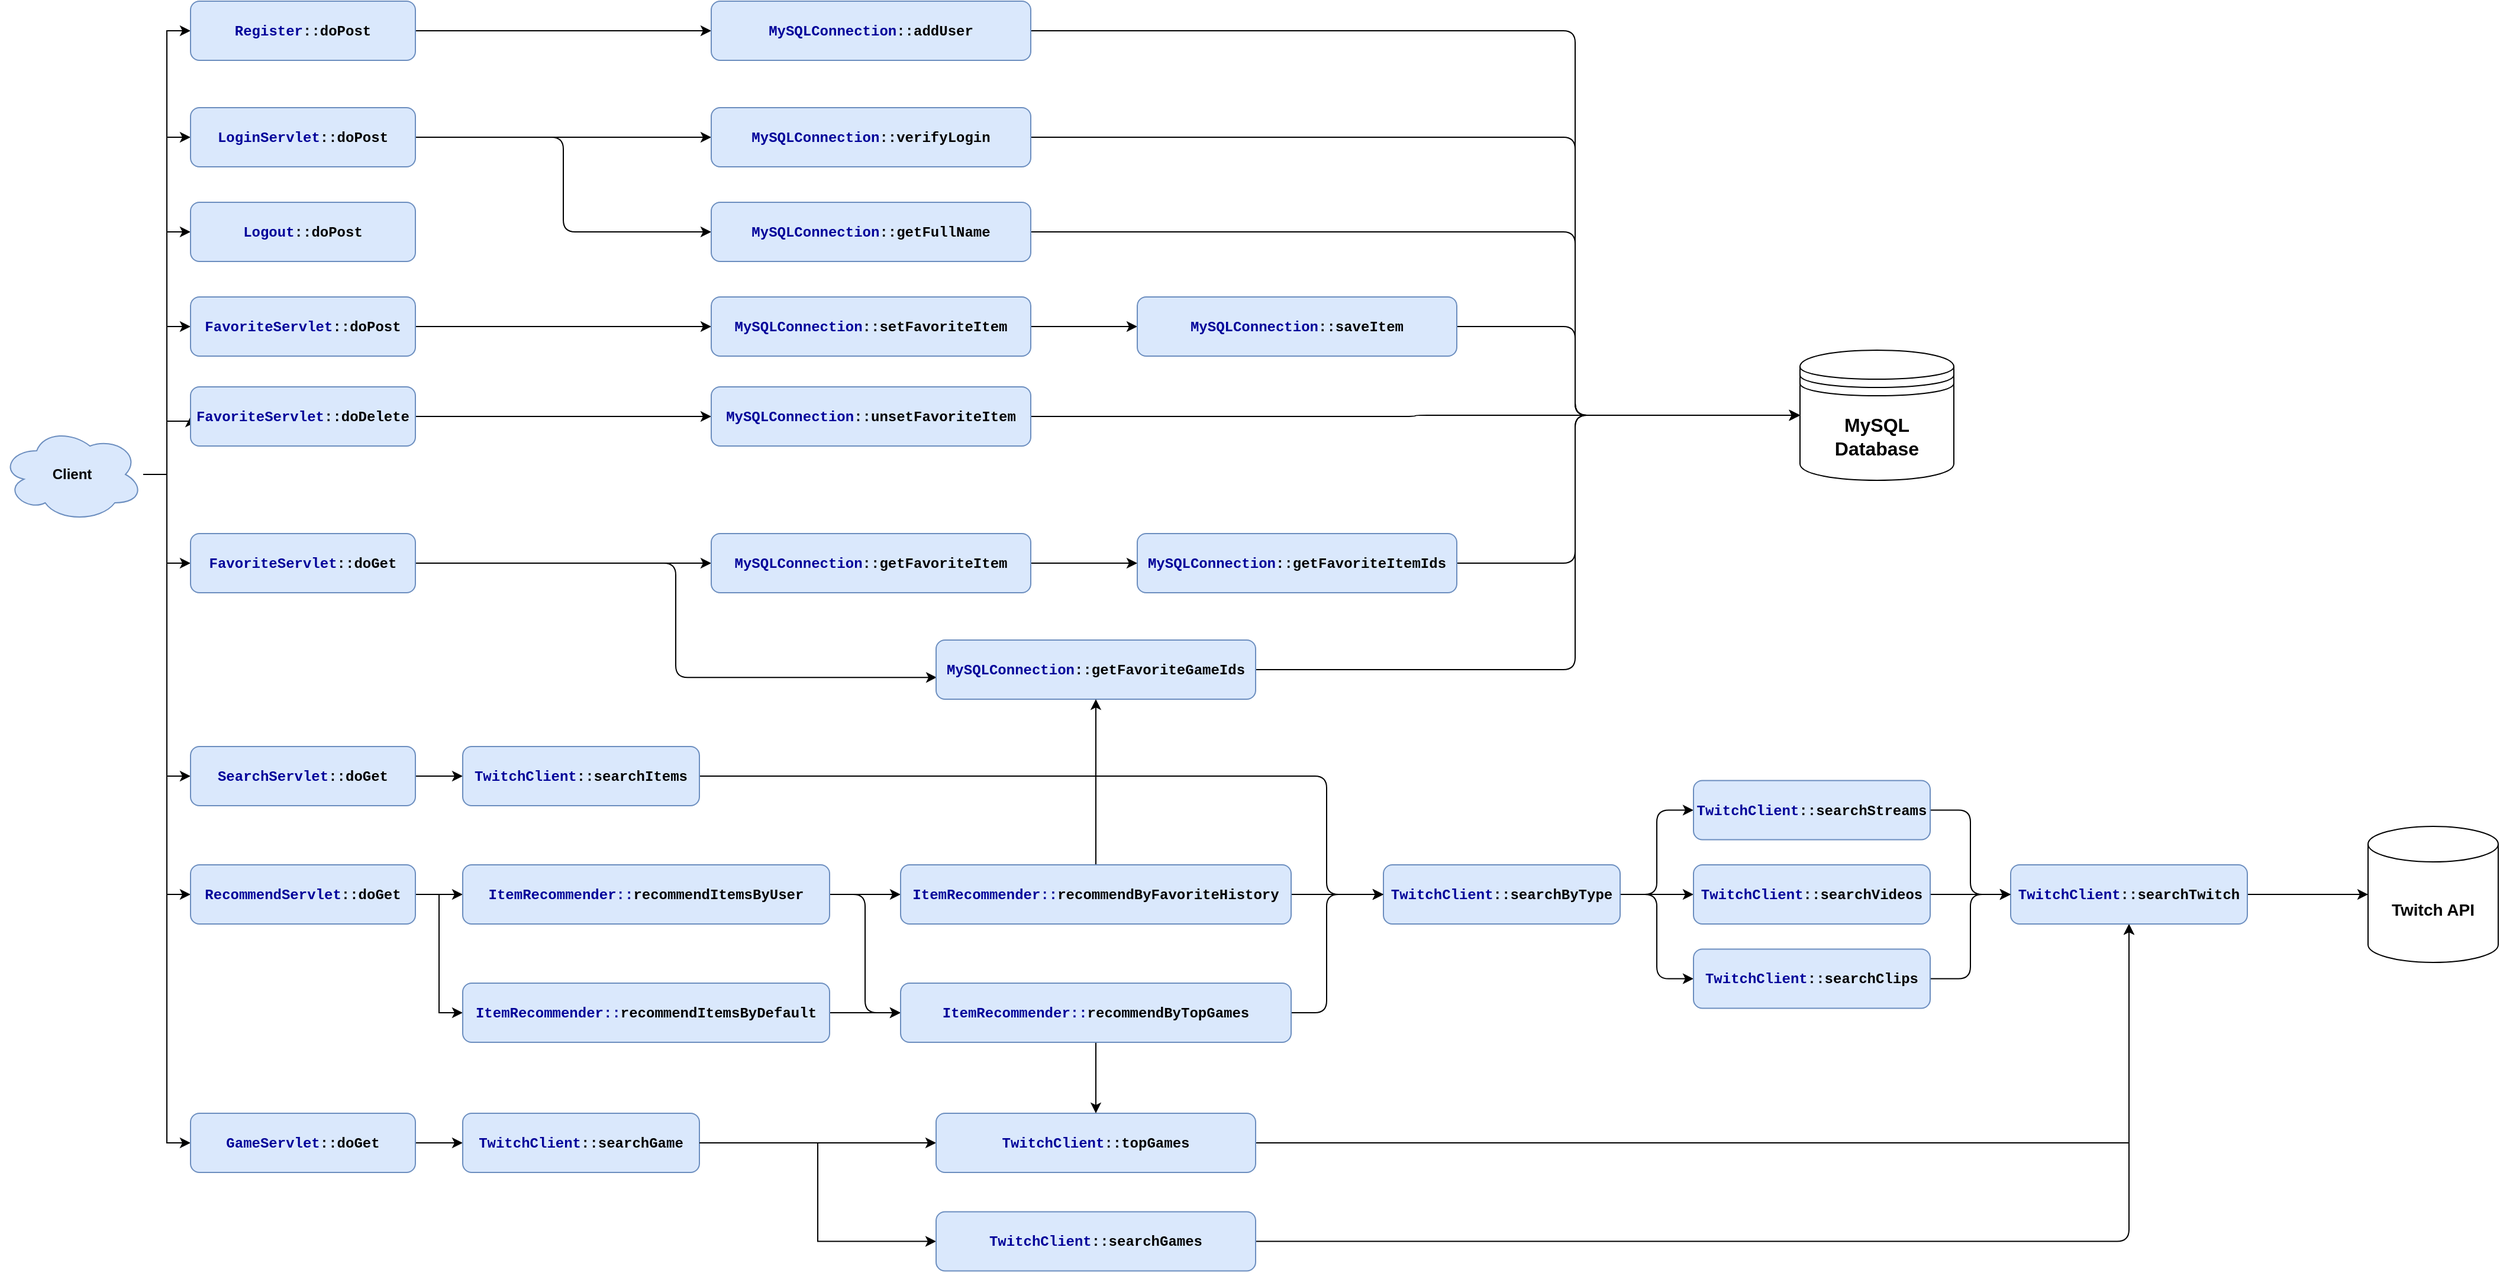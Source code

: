 <mxfile version="14.6.13" type="device" pages="2"><diagram id="C5RBs43oDa-KdzZeNtuy" name="Page-1"><mxGraphModel dx="1843" dy="1662" grid="1" gridSize="10" guides="1" tooltips="1" connect="1" arrows="1" fold="1" page="1" pageScale="1" pageWidth="2336" pageHeight="1654" math="0" shadow="0"><root><mxCell id="WIyWlLk6GJQsqaUBKTNV-0"/><mxCell id="WIyWlLk6GJQsqaUBKTNV-1" parent="WIyWlLk6GJQsqaUBKTNV-0"/><mxCell id="jssqdtnFFhQKV82GrpEr-3" style="edgeStyle=orthogonalEdgeStyle;rounded=0;orthogonalLoop=1;jettySize=auto;html=1;entryX=0;entryY=0.5;entryDx=0;entryDy=0;" parent="WIyWlLk6GJQsqaUBKTNV-1" source="jssqdtnFFhQKV82GrpEr-0" target="jssqdtnFFhQKV82GrpEr-1" edge="1"><mxGeometry relative="1" as="geometry"><mxPoint x="175" y="740" as="targetPoint"/></mxGeometry></mxCell><mxCell id="jssqdtnFFhQKV82GrpEr-19" style="edgeStyle=orthogonalEdgeStyle;rounded=0;orthogonalLoop=1;jettySize=auto;html=1;entryX=0;entryY=0.5;entryDx=0;entryDy=0;fontSize=14;" parent="WIyWlLk6GJQsqaUBKTNV-1" source="jssqdtnFFhQKV82GrpEr-0" target="jssqdtnFFhQKV82GrpEr-18" edge="1"><mxGeometry relative="1" as="geometry"/></mxCell><mxCell id="jssqdtnFFhQKV82GrpEr-38" style="edgeStyle=orthogonalEdgeStyle;rounded=0;orthogonalLoop=1;jettySize=auto;html=1;fontSize=14;" parent="WIyWlLk6GJQsqaUBKTNV-1" source="jssqdtnFFhQKV82GrpEr-0" target="jssqdtnFFhQKV82GrpEr-35" edge="1"><mxGeometry relative="1" as="geometry"><Array as="points"><mxPoint x="140" y="410"/><mxPoint x="140" y="285"/></Array></mxGeometry></mxCell><mxCell id="jssqdtnFFhQKV82GrpEr-39" style="edgeStyle=orthogonalEdgeStyle;rounded=0;orthogonalLoop=1;jettySize=auto;html=1;entryX=0;entryY=0.5;entryDx=0;entryDy=0;fontSize=14;" parent="WIyWlLk6GJQsqaUBKTNV-1" source="jssqdtnFFhQKV82GrpEr-0" target="jssqdtnFFhQKV82GrpEr-36" edge="1"><mxGeometry relative="1" as="geometry"><Array as="points"><mxPoint x="140" y="410"/><mxPoint x="140" y="365"/></Array></mxGeometry></mxCell><mxCell id="jssqdtnFFhQKV82GrpEr-40" style="edgeStyle=orthogonalEdgeStyle;rounded=0;orthogonalLoop=1;jettySize=auto;html=1;entryX=0;entryY=0.5;entryDx=0;entryDy=0;fontSize=14;" parent="WIyWlLk6GJQsqaUBKTNV-1" source="jssqdtnFFhQKV82GrpEr-0" target="jssqdtnFFhQKV82GrpEr-34" edge="1"><mxGeometry relative="1" as="geometry"/></mxCell><mxCell id="jssqdtnFFhQKV82GrpEr-63" style="edgeStyle=orthogonalEdgeStyle;rounded=0;orthogonalLoop=1;jettySize=auto;html=1;entryX=0;entryY=0.5;entryDx=0;entryDy=0;fontSize=16;" parent="WIyWlLk6GJQsqaUBKTNV-1" source="jssqdtnFFhQKV82GrpEr-0" target="jssqdtnFFhQKV82GrpEr-60" edge="1"><mxGeometry relative="1" as="geometry"/></mxCell><mxCell id="PQ5quogexzW2GCAo9ZAs-3" style="edgeStyle=orthogonalEdgeStyle;rounded=0;orthogonalLoop=1;jettySize=auto;html=1;entryX=0;entryY=0.5;entryDx=0;entryDy=0;" parent="WIyWlLk6GJQsqaUBKTNV-1" source="jssqdtnFFhQKV82GrpEr-0" target="PQ5quogexzW2GCAo9ZAs-1" edge="1"><mxGeometry relative="1" as="geometry"/></mxCell><mxCell id="PQ5quogexzW2GCAo9ZAs-4" style="edgeStyle=orthogonalEdgeStyle;rounded=0;orthogonalLoop=1;jettySize=auto;html=1;entryX=0;entryY=0.5;entryDx=0;entryDy=0;" parent="WIyWlLk6GJQsqaUBKTNV-1" source="jssqdtnFFhQKV82GrpEr-0" target="PQ5quogexzW2GCAo9ZAs-2" edge="1"><mxGeometry relative="1" as="geometry"/></mxCell><mxCell id="PQ5quogexzW2GCAo9ZAs-5" style="edgeStyle=orthogonalEdgeStyle;rounded=0;orthogonalLoop=1;jettySize=auto;html=1;entryX=0;entryY=0.5;entryDx=0;entryDy=0;" parent="WIyWlLk6GJQsqaUBKTNV-1" source="jssqdtnFFhQKV82GrpEr-0" target="PQ5quogexzW2GCAo9ZAs-0" edge="1"><mxGeometry relative="1" as="geometry"/></mxCell><mxCell id="jssqdtnFFhQKV82GrpEr-0" value="Client" style="ellipse;shape=cloud;whiteSpace=wrap;html=1;fillColor=#dae8fc;strokeColor=#6c8ebf;fontStyle=1" parent="WIyWlLk6GJQsqaUBKTNV-1" vertex="1"><mxGeometry y="370" width="120" height="80" as="geometry"/></mxCell><mxCell id="jssqdtnFFhQKV82GrpEr-6" style="edgeStyle=orthogonalEdgeStyle;rounded=0;orthogonalLoop=1;jettySize=auto;html=1;entryX=0;entryY=0.5;entryDx=0;entryDy=0;" parent="WIyWlLk6GJQsqaUBKTNV-1" source="jssqdtnFFhQKV82GrpEr-1" target="jssqdtnFFhQKV82GrpEr-5" edge="1"><mxGeometry relative="1" as="geometry"/></mxCell><mxCell id="jssqdtnFFhQKV82GrpEr-1" value="&lt;font face=&quot;Courier New&quot;&gt;&lt;font color=&quot;#000099&quot;&gt;GameServlet&lt;/font&gt;::doGet&lt;/font&gt;" style="rounded=1;whiteSpace=wrap;html=1;fillColor=#dae8fc;strokeColor=#6c8ebf;fontStyle=1" parent="WIyWlLk6GJQsqaUBKTNV-1" vertex="1"><mxGeometry x="160" y="950" width="190" height="50" as="geometry"/></mxCell><mxCell id="jssqdtnFFhQKV82GrpEr-58" style="edgeStyle=orthogonalEdgeStyle;rounded=0;orthogonalLoop=1;jettySize=auto;html=1;entryX=0;entryY=0.5;entryDx=0;entryDy=0;fontSize=16;" parent="WIyWlLk6GJQsqaUBKTNV-1" source="jssqdtnFFhQKV82GrpEr-5" target="jssqdtnFFhQKV82GrpEr-10" edge="1"><mxGeometry relative="1" as="geometry"/></mxCell><mxCell id="jssqdtnFFhQKV82GrpEr-5" value="&lt;font face=&quot;Courier New&quot;&gt;&lt;font color=&quot;#000099&quot;&gt;TwitchClient&lt;/font&gt;::searchGame&lt;/font&gt;" style="rounded=1;whiteSpace=wrap;html=1;fillColor=#dae8fc;strokeColor=#6c8ebf;fontStyle=1" parent="WIyWlLk6GJQsqaUBKTNV-1" vertex="1"><mxGeometry x="390" y="950" width="200" height="50" as="geometry"/></mxCell><mxCell id="jssqdtnFFhQKV82GrpEr-8" style="edgeStyle=orthogonalEdgeStyle;rounded=0;orthogonalLoop=1;jettySize=auto;html=1;entryX=0;entryY=0.5;entryDx=0;entryDy=0;exitX=1;exitY=0.5;exitDx=0;exitDy=0;" parent="WIyWlLk6GJQsqaUBKTNV-1" source="jssqdtnFFhQKV82GrpEr-5" target="jssqdtnFFhQKV82GrpEr-9" edge="1"><mxGeometry relative="1" as="geometry"><mxPoint x="610" y="975" as="sourcePoint"/></mxGeometry></mxCell><mxCell id="jssqdtnFFhQKV82GrpEr-13" style="edgeStyle=orthogonalEdgeStyle;rounded=0;orthogonalLoop=1;jettySize=auto;html=1;" parent="WIyWlLk6GJQsqaUBKTNV-1" source="jssqdtnFFhQKV82GrpEr-9" target="jssqdtnFFhQKV82GrpEr-12" edge="1"><mxGeometry relative="1" as="geometry"/></mxCell><mxCell id="jssqdtnFFhQKV82GrpEr-9" value="&lt;font color=&quot;#000099&quot; style=&quot;font-family: &amp;#34;courier new&amp;#34;&quot;&gt;TwitchClient&lt;/font&gt;&lt;span style=&quot;font-family: &amp;#34;courier new&amp;#34;&quot;&gt;::topGames&lt;/span&gt;" style="rounded=1;whiteSpace=wrap;html=1;fillColor=#dae8fc;strokeColor=#6c8ebf;fontStyle=1" parent="WIyWlLk6GJQsqaUBKTNV-1" vertex="1"><mxGeometry x="790" y="950" width="270" height="50" as="geometry"/></mxCell><mxCell id="jssqdtnFFhQKV82GrpEr-14" style="edgeStyle=orthogonalEdgeStyle;rounded=1;orthogonalLoop=1;jettySize=auto;html=1;entryX=0.5;entryY=1;entryDx=0;entryDy=0;" parent="WIyWlLk6GJQsqaUBKTNV-1" source="jssqdtnFFhQKV82GrpEr-10" target="jssqdtnFFhQKV82GrpEr-12" edge="1"><mxGeometry relative="1" as="geometry"/></mxCell><mxCell id="jssqdtnFFhQKV82GrpEr-10" value="&lt;font color=&quot;#000099&quot; style=&quot;font-family: &amp;#34;courier new&amp;#34;&quot;&gt;TwitchClient&lt;/font&gt;&lt;span style=&quot;font-family: &amp;#34;courier new&amp;#34;&quot;&gt;::searchGames&lt;/span&gt;" style="rounded=1;whiteSpace=wrap;html=1;fillColor=#dae8fc;strokeColor=#6c8ebf;fontStyle=1" parent="WIyWlLk6GJQsqaUBKTNV-1" vertex="1"><mxGeometry x="790" y="1033.25" width="270" height="50" as="geometry"/></mxCell><mxCell id="jssqdtnFFhQKV82GrpEr-17" style="edgeStyle=orthogonalEdgeStyle;rounded=0;orthogonalLoop=1;jettySize=auto;html=1;entryX=0;entryY=0.5;entryDx=0;entryDy=0;entryPerimeter=0;fontSize=14;" parent="WIyWlLk6GJQsqaUBKTNV-1" source="jssqdtnFFhQKV82GrpEr-12" target="jssqdtnFFhQKV82GrpEr-15" edge="1"><mxGeometry relative="1" as="geometry"/></mxCell><mxCell id="jssqdtnFFhQKV82GrpEr-12" value="&lt;font color=&quot;#000099&quot; style=&quot;font-family: &amp;#34;courier new&amp;#34;&quot;&gt;TwitchClient&lt;/font&gt;&lt;span style=&quot;font-family: &amp;#34;courier new&amp;#34;&quot;&gt;::searchTwitch&lt;/span&gt;" style="rounded=1;whiteSpace=wrap;html=1;fillColor=#dae8fc;strokeColor=#6c8ebf;fontStyle=1" parent="WIyWlLk6GJQsqaUBKTNV-1" vertex="1"><mxGeometry x="1698" y="740" width="200" height="50" as="geometry"/></mxCell><mxCell id="jssqdtnFFhQKV82GrpEr-15" value="Twitch API&lt;br style=&quot;font-size: 14px;&quot;&gt;" style="shape=cylinder3;whiteSpace=wrap;html=1;boundedLbl=1;backgroundOutline=1;size=15;fontStyle=1;fontSize=14;" parent="WIyWlLk6GJQsqaUBKTNV-1" vertex="1"><mxGeometry x="2000" y="707.5" width="110" height="115" as="geometry"/></mxCell><mxCell id="jssqdtnFFhQKV82GrpEr-21" style="edgeStyle=orthogonalEdgeStyle;rounded=0;orthogonalLoop=1;jettySize=auto;html=1;entryX=0;entryY=0.5;entryDx=0;entryDy=0;fontSize=14;" parent="WIyWlLk6GJQsqaUBKTNV-1" source="jssqdtnFFhQKV82GrpEr-18" target="jssqdtnFFhQKV82GrpEr-22" edge="1"><mxGeometry relative="1" as="geometry"><mxPoint x="372" y="655" as="targetPoint"/></mxGeometry></mxCell><mxCell id="jssqdtnFFhQKV82GrpEr-18" value="&lt;font face=&quot;Courier New&quot;&gt;&lt;font color=&quot;#000099&quot;&gt;SearchServlet&lt;/font&gt;::doGet&lt;/font&gt;" style="rounded=1;whiteSpace=wrap;html=1;fillColor=#dae8fc;strokeColor=#6c8ebf;fontStyle=1" parent="WIyWlLk6GJQsqaUBKTNV-1" vertex="1"><mxGeometry x="160" y="640" width="190" height="50" as="geometry"/></mxCell><mxCell id="jssqdtnFFhQKV82GrpEr-92" style="edgeStyle=orthogonalEdgeStyle;rounded=1;orthogonalLoop=1;jettySize=auto;html=1;entryX=0;entryY=0.5;entryDx=0;entryDy=0;fontSize=16;" parent="WIyWlLk6GJQsqaUBKTNV-1" source="jssqdtnFFhQKV82GrpEr-22" target="jssqdtnFFhQKV82GrpEr-23" edge="1"><mxGeometry relative="1" as="geometry"><Array as="points"><mxPoint x="1120" y="665"/><mxPoint x="1120" y="765"/></Array></mxGeometry></mxCell><mxCell id="jssqdtnFFhQKV82GrpEr-22" value="&lt;font face=&quot;Courier New&quot;&gt;&lt;font color=&quot;#000099&quot;&gt;TwitchClient&lt;/font&gt;::searchItems&lt;/font&gt;" style="rounded=1;whiteSpace=wrap;html=1;fillColor=#dae8fc;strokeColor=#6c8ebf;fontStyle=1" parent="WIyWlLk6GJQsqaUBKTNV-1" vertex="1"><mxGeometry x="390" y="640" width="200" height="50" as="geometry"/></mxCell><mxCell id="jssqdtnFFhQKV82GrpEr-86" style="edgeStyle=orthogonalEdgeStyle;rounded=1;orthogonalLoop=1;jettySize=auto;html=1;fontSize=16;" parent="WIyWlLk6GJQsqaUBKTNV-1" source="jssqdtnFFhQKV82GrpEr-23" target="jssqdtnFFhQKV82GrpEr-26" edge="1"><mxGeometry relative="1" as="geometry"/></mxCell><mxCell id="jssqdtnFFhQKV82GrpEr-87" style="edgeStyle=orthogonalEdgeStyle;rounded=1;orthogonalLoop=1;jettySize=auto;html=1;entryX=0;entryY=0.5;entryDx=0;entryDy=0;fontSize=16;" parent="WIyWlLk6GJQsqaUBKTNV-1" source="jssqdtnFFhQKV82GrpEr-23" target="jssqdtnFFhQKV82GrpEr-25" edge="1"><mxGeometry relative="1" as="geometry"/></mxCell><mxCell id="jssqdtnFFhQKV82GrpEr-88" style="edgeStyle=orthogonalEdgeStyle;rounded=1;orthogonalLoop=1;jettySize=auto;html=1;entryX=0;entryY=0.5;entryDx=0;entryDy=0;fontSize=16;" parent="WIyWlLk6GJQsqaUBKTNV-1" source="jssqdtnFFhQKV82GrpEr-23" target="jssqdtnFFhQKV82GrpEr-24" edge="1"><mxGeometry relative="1" as="geometry"/></mxCell><mxCell id="jssqdtnFFhQKV82GrpEr-23" value="&lt;font face=&quot;Courier New&quot;&gt;&lt;font color=&quot;#000099&quot;&gt;TwitchClient&lt;/font&gt;::searchByType&lt;/font&gt;" style="rounded=1;whiteSpace=wrap;html=1;fillColor=#dae8fc;strokeColor=#6c8ebf;fontStyle=1" parent="WIyWlLk6GJQsqaUBKTNV-1" vertex="1"><mxGeometry x="1168" y="740" width="200" height="50" as="geometry"/></mxCell><mxCell id="jssqdtnFFhQKV82GrpEr-90" style="edgeStyle=orthogonalEdgeStyle;rounded=1;orthogonalLoop=1;jettySize=auto;html=1;entryX=0;entryY=0.5;entryDx=0;entryDy=0;fontSize=16;" parent="WIyWlLk6GJQsqaUBKTNV-1" source="jssqdtnFFhQKV82GrpEr-24" target="jssqdtnFFhQKV82GrpEr-12" edge="1"><mxGeometry relative="1" as="geometry"/></mxCell><mxCell id="jssqdtnFFhQKV82GrpEr-24" value="&lt;font face=&quot;Courier New&quot;&gt;&lt;font color=&quot;#000099&quot;&gt;TwitchClient&lt;/font&gt;::searchClips&lt;/font&gt;" style="rounded=1;whiteSpace=wrap;html=1;fillColor=#dae8fc;strokeColor=#6c8ebf;fontStyle=1" parent="WIyWlLk6GJQsqaUBKTNV-1" vertex="1"><mxGeometry x="1430" y="811.25" width="200" height="50" as="geometry"/></mxCell><mxCell id="jssqdtnFFhQKV82GrpEr-89" style="edgeStyle=orthogonalEdgeStyle;rounded=1;orthogonalLoop=1;jettySize=auto;html=1;entryX=0;entryY=0.5;entryDx=0;entryDy=0;fontSize=16;" parent="WIyWlLk6GJQsqaUBKTNV-1" source="jssqdtnFFhQKV82GrpEr-25" target="jssqdtnFFhQKV82GrpEr-12" edge="1"><mxGeometry relative="1" as="geometry"/></mxCell><mxCell id="jssqdtnFFhQKV82GrpEr-25" value="&lt;font face=&quot;Courier New&quot;&gt;&lt;font color=&quot;#000099&quot;&gt;TwitchClient&lt;/font&gt;::searchStreams&lt;/font&gt;" style="rounded=1;whiteSpace=wrap;html=1;fillColor=#dae8fc;strokeColor=#6c8ebf;fontStyle=1" parent="WIyWlLk6GJQsqaUBKTNV-1" vertex="1"><mxGeometry x="1430" y="668.75" width="200" height="50" as="geometry"/></mxCell><mxCell id="jssqdtnFFhQKV82GrpEr-31" style="edgeStyle=orthogonalEdgeStyle;rounded=0;orthogonalLoop=1;jettySize=auto;html=1;entryX=0;entryY=0.5;entryDx=0;entryDy=0;fontSize=14;" parent="WIyWlLk6GJQsqaUBKTNV-1" source="jssqdtnFFhQKV82GrpEr-26" target="jssqdtnFFhQKV82GrpEr-12" edge="1"><mxGeometry relative="1" as="geometry"/></mxCell><mxCell id="jssqdtnFFhQKV82GrpEr-26" value="&lt;font face=&quot;Courier New&quot;&gt;&lt;font color=&quot;#000099&quot;&gt;TwitchClient&lt;/font&gt;::searchVideos&lt;/font&gt;" style="rounded=1;whiteSpace=wrap;html=1;fillColor=#dae8fc;strokeColor=#6c8ebf;fontStyle=1" parent="WIyWlLk6GJQsqaUBKTNV-1" vertex="1"><mxGeometry x="1430" y="740" width="200" height="50" as="geometry"/></mxCell><mxCell id="AOwjsz0AGkutzXABnyV8-5" style="edgeStyle=orthogonalEdgeStyle;rounded=1;orthogonalLoop=1;jettySize=auto;html=1;entryX=0.002;entryY=0.632;entryDx=0;entryDy=0;entryPerimeter=0;strokeColor=#000000;" parent="WIyWlLk6GJQsqaUBKTNV-1" source="jssqdtnFFhQKV82GrpEr-34" target="jssqdtnFFhQKV82GrpEr-51" edge="1"><mxGeometry relative="1" as="geometry"/></mxCell><mxCell id="AOwjsz0AGkutzXABnyV8-7" style="edgeStyle=orthogonalEdgeStyle;rounded=1;orthogonalLoop=1;jettySize=auto;html=1;entryX=0;entryY=0.5;entryDx=0;entryDy=0;strokeColor=#000000;" parent="WIyWlLk6GJQsqaUBKTNV-1" source="jssqdtnFFhQKV82GrpEr-34" target="jssqdtnFFhQKV82GrpEr-54" edge="1"><mxGeometry relative="1" as="geometry"/></mxCell><mxCell id="jssqdtnFFhQKV82GrpEr-34" value="&lt;font face=&quot;Courier New&quot;&gt;&lt;font color=&quot;#000099&quot;&gt;FavoriteServlet&lt;/font&gt;::doGet&lt;/font&gt;" style="rounded=1;whiteSpace=wrap;html=1;fillColor=#dae8fc;strokeColor=#6c8ebf;fontStyle=1" parent="WIyWlLk6GJQsqaUBKTNV-1" vertex="1"><mxGeometry x="160" y="460" width="190" height="50" as="geometry"/></mxCell><mxCell id="jssqdtnFFhQKV82GrpEr-43" style="edgeStyle=orthogonalEdgeStyle;rounded=0;orthogonalLoop=1;jettySize=auto;html=1;entryX=0;entryY=0.5;entryDx=0;entryDy=0;fontSize=14;" parent="WIyWlLk6GJQsqaUBKTNV-1" source="jssqdtnFFhQKV82GrpEr-35" target="jssqdtnFFhQKV82GrpEr-41" edge="1"><mxGeometry relative="1" as="geometry"/></mxCell><mxCell id="jssqdtnFFhQKV82GrpEr-35" value="&lt;font face=&quot;Courier New&quot;&gt;&lt;font color=&quot;#000099&quot;&gt;FavoriteServlet&lt;/font&gt;::doPost&lt;/font&gt;" style="rounded=1;whiteSpace=wrap;html=1;fillColor=#dae8fc;strokeColor=#6c8ebf;fontStyle=1" parent="WIyWlLk6GJQsqaUBKTNV-1" vertex="1"><mxGeometry x="160" y="260" width="190" height="50" as="geometry"/></mxCell><mxCell id="jssqdtnFFhQKV82GrpEr-44" style="edgeStyle=orthogonalEdgeStyle;rounded=0;orthogonalLoop=1;jettySize=auto;html=1;entryX=0;entryY=0.5;entryDx=0;entryDy=0;fontSize=14;" parent="WIyWlLk6GJQsqaUBKTNV-1" source="jssqdtnFFhQKV82GrpEr-36" target="jssqdtnFFhQKV82GrpEr-42" edge="1"><mxGeometry relative="1" as="geometry"/></mxCell><mxCell id="jssqdtnFFhQKV82GrpEr-36" value="&lt;font face=&quot;Courier New&quot;&gt;&lt;font color=&quot;#000099&quot;&gt;FavoriteServlet&lt;/font&gt;::doDelete&lt;/font&gt;" style="rounded=1;whiteSpace=wrap;html=1;fillColor=#dae8fc;strokeColor=#6c8ebf;fontStyle=1" parent="WIyWlLk6GJQsqaUBKTNV-1" vertex="1"><mxGeometry x="160" y="336" width="190" height="50" as="geometry"/></mxCell><mxCell id="jssqdtnFFhQKV82GrpEr-47" style="edgeStyle=orthogonalEdgeStyle;rounded=0;orthogonalLoop=1;jettySize=auto;html=1;entryX=0;entryY=0.5;entryDx=0;entryDy=0;fontSize=16;" parent="WIyWlLk6GJQsqaUBKTNV-1" source="jssqdtnFFhQKV82GrpEr-41" target="jssqdtnFFhQKV82GrpEr-45" edge="1"><mxGeometry relative="1" as="geometry"/></mxCell><mxCell id="jssqdtnFFhQKV82GrpEr-41" value="&lt;font face=&quot;Courier New&quot;&gt;&lt;font color=&quot;#000099&quot;&gt;MySQLConnection&lt;/font&gt;::setFavoriteItem&lt;/font&gt;" style="rounded=1;whiteSpace=wrap;html=1;fillColor=#dae8fc;strokeColor=#6c8ebf;fontStyle=1" parent="WIyWlLk6GJQsqaUBKTNV-1" vertex="1"><mxGeometry x="600" y="260" width="270" height="50" as="geometry"/></mxCell><mxCell id="AOwjsz0AGkutzXABnyV8-8" style="edgeStyle=orthogonalEdgeStyle;rounded=1;orthogonalLoop=1;jettySize=auto;html=1;entryX=0;entryY=0.5;entryDx=0;entryDy=0;strokeColor=#000000;" parent="WIyWlLk6GJQsqaUBKTNV-1" source="jssqdtnFFhQKV82GrpEr-42" target="jssqdtnFFhQKV82GrpEr-46" edge="1"><mxGeometry relative="1" as="geometry"/></mxCell><mxCell id="jssqdtnFFhQKV82GrpEr-42" value="&lt;font face=&quot;Courier New&quot;&gt;&lt;font color=&quot;#000099&quot;&gt;MySQLConnection&lt;/font&gt;::unsetFavoriteItem&lt;/font&gt;" style="rounded=1;whiteSpace=wrap;html=1;fillColor=#dae8fc;strokeColor=#6c8ebf;fontStyle=1" parent="WIyWlLk6GJQsqaUBKTNV-1" vertex="1"><mxGeometry x="600" y="336" width="270" height="50" as="geometry"/></mxCell><mxCell id="jssqdtnFFhQKV82GrpEr-48" style="edgeStyle=orthogonalEdgeStyle;rounded=1;orthogonalLoop=1;jettySize=auto;html=1;fontSize=16;" parent="WIyWlLk6GJQsqaUBKTNV-1" source="jssqdtnFFhQKV82GrpEr-45" target="jssqdtnFFhQKV82GrpEr-46" edge="1"><mxGeometry relative="1" as="geometry"><Array as="points"><mxPoint x="1330" y="285"/><mxPoint x="1330" y="360"/></Array></mxGeometry></mxCell><mxCell id="jssqdtnFFhQKV82GrpEr-45" value="&lt;font face=&quot;Courier New&quot;&gt;&lt;font color=&quot;#000099&quot;&gt;MySQLConnection&lt;/font&gt;::saveItem&lt;/font&gt;" style="rounded=1;whiteSpace=wrap;html=1;fillColor=#dae8fc;strokeColor=#6c8ebf;fontStyle=1" parent="WIyWlLk6GJQsqaUBKTNV-1" vertex="1"><mxGeometry x="960" y="260" width="270" height="50" as="geometry"/></mxCell><mxCell id="jssqdtnFFhQKV82GrpEr-46" value="MySQL&lt;br style=&quot;font-size: 16px;&quot;&gt;Database" style="shape=datastore;whiteSpace=wrap;html=1;fontSize=16;fontStyle=1" parent="WIyWlLk6GJQsqaUBKTNV-1" vertex="1"><mxGeometry x="1520" y="305" width="130" height="110" as="geometry"/></mxCell><mxCell id="AOwjsz0AGkutzXABnyV8-3" style="edgeStyle=orthogonalEdgeStyle;rounded=1;orthogonalLoop=1;jettySize=auto;html=1;entryX=0;entryY=0.5;entryDx=0;entryDy=0;" parent="WIyWlLk6GJQsqaUBKTNV-1" source="jssqdtnFFhQKV82GrpEr-50" target="jssqdtnFFhQKV82GrpEr-46" edge="1"><mxGeometry relative="1" as="geometry"><Array as="points"><mxPoint x="1330" y="485"/><mxPoint x="1330" y="360"/></Array></mxGeometry></mxCell><mxCell id="jssqdtnFFhQKV82GrpEr-50" value="&lt;font face=&quot;Courier New&quot;&gt;&lt;font color=&quot;#000099&quot;&gt;MySQLConnection&lt;/font&gt;::getFavoriteItemIds&lt;/font&gt;" style="rounded=1;whiteSpace=wrap;html=1;fillColor=#dae8fc;strokeColor=#6c8ebf;fontStyle=1" parent="WIyWlLk6GJQsqaUBKTNV-1" vertex="1"><mxGeometry x="960" y="460" width="270" height="50" as="geometry"/></mxCell><mxCell id="AOwjsz0AGkutzXABnyV8-9" style="edgeStyle=orthogonalEdgeStyle;rounded=1;orthogonalLoop=1;jettySize=auto;html=1;strokeColor=#000000;" parent="WIyWlLk6GJQsqaUBKTNV-1" source="jssqdtnFFhQKV82GrpEr-51" edge="1"><mxGeometry relative="1" as="geometry"><mxPoint x="1520" y="360" as="targetPoint"/><Array as="points"><mxPoint x="1330" y="575"/><mxPoint x="1330" y="360"/></Array></mxGeometry></mxCell><mxCell id="jssqdtnFFhQKV82GrpEr-51" value="&lt;font face=&quot;Courier New&quot;&gt;&lt;font color=&quot;#000099&quot;&gt;MySQLConnection&lt;/font&gt;::getFavoriteGameIds&lt;/font&gt;" style="rounded=1;whiteSpace=wrap;html=1;fillColor=#dae8fc;strokeColor=#6c8ebf;fontStyle=1" parent="WIyWlLk6GJQsqaUBKTNV-1" vertex="1"><mxGeometry x="790" y="550" width="270" height="50" as="geometry"/></mxCell><mxCell id="AOwjsz0AGkutzXABnyV8-6" style="edgeStyle=orthogonalEdgeStyle;rounded=1;orthogonalLoop=1;jettySize=auto;html=1;entryX=0;entryY=0.5;entryDx=0;entryDy=0;strokeColor=#000000;" parent="WIyWlLk6GJQsqaUBKTNV-1" source="jssqdtnFFhQKV82GrpEr-54" target="jssqdtnFFhQKV82GrpEr-50" edge="1"><mxGeometry relative="1" as="geometry"/></mxCell><mxCell id="jssqdtnFFhQKV82GrpEr-54" value="&lt;font face=&quot;Courier New&quot;&gt;&lt;font color=&quot;#000099&quot;&gt;MySQLConnection&lt;/font&gt;::getFavoriteItem&lt;/font&gt;" style="rounded=1;whiteSpace=wrap;html=1;fillColor=#dae8fc;strokeColor=#6c8ebf;fontStyle=1" parent="WIyWlLk6GJQsqaUBKTNV-1" vertex="1"><mxGeometry x="600" y="460" width="270" height="50" as="geometry"/></mxCell><mxCell id="jssqdtnFFhQKV82GrpEr-64" style="edgeStyle=orthogonalEdgeStyle;rounded=0;orthogonalLoop=1;jettySize=auto;html=1;entryX=0;entryY=0.5;entryDx=0;entryDy=0;fontSize=16;" parent="WIyWlLk6GJQsqaUBKTNV-1" source="jssqdtnFFhQKV82GrpEr-60" target="jssqdtnFFhQKV82GrpEr-61" edge="1"><mxGeometry relative="1" as="geometry"/></mxCell><mxCell id="jssqdtnFFhQKV82GrpEr-65" style="edgeStyle=orthogonalEdgeStyle;rounded=0;orthogonalLoop=1;jettySize=auto;html=1;entryX=0;entryY=0.5;entryDx=0;entryDy=0;fontSize=16;" parent="WIyWlLk6GJQsqaUBKTNV-1" source="jssqdtnFFhQKV82GrpEr-60" target="jssqdtnFFhQKV82GrpEr-62" edge="1"><mxGeometry relative="1" as="geometry"/></mxCell><mxCell id="jssqdtnFFhQKV82GrpEr-60" value="&lt;font face=&quot;Courier New&quot;&gt;&lt;font color=&quot;#000099&quot;&gt;RecommendServlet&lt;/font&gt;::doGet&lt;/font&gt;" style="rounded=1;whiteSpace=wrap;html=1;fillColor=#dae8fc;strokeColor=#6c8ebf;fontStyle=1" parent="WIyWlLk6GJQsqaUBKTNV-1" vertex="1"><mxGeometry x="160" y="740" width="190" height="50" as="geometry"/></mxCell><mxCell id="jssqdtnFFhQKV82GrpEr-74" style="edgeStyle=orthogonalEdgeStyle;rounded=0;orthogonalLoop=1;jettySize=auto;html=1;entryX=0;entryY=0.5;entryDx=0;entryDy=0;fontSize=16;" parent="WIyWlLk6GJQsqaUBKTNV-1" source="jssqdtnFFhQKV82GrpEr-61" target="jssqdtnFFhQKV82GrpEr-70" edge="1"><mxGeometry relative="1" as="geometry"/></mxCell><mxCell id="jssqdtnFFhQKV82GrpEr-85" style="edgeStyle=orthogonalEdgeStyle;rounded=1;orthogonalLoop=1;jettySize=auto;html=1;entryX=0;entryY=0.5;entryDx=0;entryDy=0;fontSize=16;" parent="WIyWlLk6GJQsqaUBKTNV-1" source="jssqdtnFFhQKV82GrpEr-61" target="jssqdtnFFhQKV82GrpEr-71" edge="1"><mxGeometry relative="1" as="geometry"/></mxCell><mxCell id="jssqdtnFFhQKV82GrpEr-61" value="&lt;font color=&quot;#000099&quot; face=&quot;Courier New&quot;&gt;ItemRecommender::&lt;/font&gt;&lt;font face=&quot;Courier New&quot;&gt;recommendItemsByUser&lt;/font&gt;" style="rounded=1;whiteSpace=wrap;html=1;fillColor=#dae8fc;strokeColor=#6c8ebf;fontStyle=1" parent="WIyWlLk6GJQsqaUBKTNV-1" vertex="1"><mxGeometry x="390" y="740" width="310" height="50" as="geometry"/></mxCell><mxCell id="jssqdtnFFhQKV82GrpEr-75" style="edgeStyle=orthogonalEdgeStyle;rounded=0;orthogonalLoop=1;jettySize=auto;html=1;entryX=0;entryY=0.5;entryDx=0;entryDy=0;fontSize=16;" parent="WIyWlLk6GJQsqaUBKTNV-1" source="jssqdtnFFhQKV82GrpEr-62" target="jssqdtnFFhQKV82GrpEr-71" edge="1"><mxGeometry relative="1" as="geometry"/></mxCell><mxCell id="jssqdtnFFhQKV82GrpEr-62" value="&lt;font color=&quot;#000099&quot; face=&quot;Courier New&quot;&gt;ItemRecommender::&lt;/font&gt;&lt;font face=&quot;Courier New&quot;&gt;recommendItemsByDefault&lt;/font&gt;" style="rounded=1;whiteSpace=wrap;html=1;fillColor=#dae8fc;strokeColor=#6c8ebf;fontStyle=1" parent="WIyWlLk6GJQsqaUBKTNV-1" vertex="1"><mxGeometry x="390" y="840" width="310" height="50" as="geometry"/></mxCell><mxCell id="jssqdtnFFhQKV82GrpEr-72" style="edgeStyle=orthogonalEdgeStyle;rounded=0;orthogonalLoop=1;jettySize=auto;html=1;entryX=0.5;entryY=1;entryDx=0;entryDy=0;fontSize=16;" parent="WIyWlLk6GJQsqaUBKTNV-1" source="jssqdtnFFhQKV82GrpEr-70" target="jssqdtnFFhQKV82GrpEr-51" edge="1"><mxGeometry relative="1" as="geometry"/></mxCell><mxCell id="jssqdtnFFhQKV82GrpEr-82" style="edgeStyle=orthogonalEdgeStyle;rounded=0;orthogonalLoop=1;jettySize=auto;html=1;fontSize=16;" parent="WIyWlLk6GJQsqaUBKTNV-1" source="jssqdtnFFhQKV82GrpEr-70" target="jssqdtnFFhQKV82GrpEr-23" edge="1"><mxGeometry relative="1" as="geometry"/></mxCell><mxCell id="jssqdtnFFhQKV82GrpEr-70" value="&lt;font color=&quot;#000099&quot; face=&quot;Courier New&quot;&gt;ItemRecommender::&lt;/font&gt;&lt;font face=&quot;Courier New&quot;&gt;recommendByFavoriteHistory&lt;/font&gt;" style="rounded=1;whiteSpace=wrap;html=1;fillColor=#dae8fc;strokeColor=#6c8ebf;fontStyle=1" parent="WIyWlLk6GJQsqaUBKTNV-1" vertex="1"><mxGeometry x="760" y="740" width="330" height="50" as="geometry"/></mxCell><mxCell id="jssqdtnFFhQKV82GrpEr-73" style="edgeStyle=orthogonalEdgeStyle;rounded=0;orthogonalLoop=1;jettySize=auto;html=1;fontSize=16;" parent="WIyWlLk6GJQsqaUBKTNV-1" source="jssqdtnFFhQKV82GrpEr-71" target="jssqdtnFFhQKV82GrpEr-9" edge="1"><mxGeometry relative="1" as="geometry"/></mxCell><mxCell id="jssqdtnFFhQKV82GrpEr-93" style="edgeStyle=orthogonalEdgeStyle;rounded=1;orthogonalLoop=1;jettySize=auto;html=1;entryX=0;entryY=0.5;entryDx=0;entryDy=0;fontSize=16;" parent="WIyWlLk6GJQsqaUBKTNV-1" source="jssqdtnFFhQKV82GrpEr-71" target="jssqdtnFFhQKV82GrpEr-23" edge="1"><mxGeometry relative="1" as="geometry"><Array as="points"><mxPoint x="1120" y="865"/><mxPoint x="1120" y="765"/></Array></mxGeometry></mxCell><mxCell id="jssqdtnFFhQKV82GrpEr-71" value="&lt;font color=&quot;#000099&quot; face=&quot;Courier New&quot;&gt;ItemRecommender::&lt;/font&gt;&lt;font face=&quot;Courier New&quot;&gt;recommendByTopGames&lt;/font&gt;" style="rounded=1;whiteSpace=wrap;html=1;fillColor=#dae8fc;strokeColor=#6c8ebf;fontStyle=1" parent="WIyWlLk6GJQsqaUBKTNV-1" vertex="1"><mxGeometry x="760" y="840" width="330" height="50" as="geometry"/></mxCell><mxCell id="PQ5quogexzW2GCAo9ZAs-7" style="edgeStyle=orthogonalEdgeStyle;rounded=0;orthogonalLoop=1;jettySize=auto;html=1;entryX=0;entryY=0.5;entryDx=0;entryDy=0;" parent="WIyWlLk6GJQsqaUBKTNV-1" source="PQ5quogexzW2GCAo9ZAs-0" target="PQ5quogexzW2GCAo9ZAs-6" edge="1"><mxGeometry relative="1" as="geometry"/></mxCell><mxCell id="PQ5quogexzW2GCAo9ZAs-0" value="&lt;font face=&quot;Courier New&quot;&gt;&lt;font color=&quot;#000099&quot;&gt;Register&lt;/font&gt;::doPost&lt;/font&gt;" style="rounded=1;whiteSpace=wrap;html=1;fillColor=#dae8fc;strokeColor=#6c8ebf;fontStyle=1" parent="WIyWlLk6GJQsqaUBKTNV-1" vertex="1"><mxGeometry x="160" y="10" width="190" height="50" as="geometry"/></mxCell><mxCell id="PQ5quogexzW2GCAo9ZAs-1" value="&lt;font face=&quot;Courier New&quot;&gt;&lt;font color=&quot;#000099&quot;&gt;Logout&lt;/font&gt;::doPost&lt;/font&gt;" style="rounded=1;whiteSpace=wrap;html=1;fillColor=#dae8fc;strokeColor=#6c8ebf;fontStyle=1" parent="WIyWlLk6GJQsqaUBKTNV-1" vertex="1"><mxGeometry x="160" y="180" width="190" height="50" as="geometry"/></mxCell><mxCell id="7Yr0A1xp5iiswzxOwFYQ-2" style="edgeStyle=orthogonalEdgeStyle;rounded=0;orthogonalLoop=1;jettySize=auto;html=1;entryX=0;entryY=0.5;entryDx=0;entryDy=0;" edge="1" parent="WIyWlLk6GJQsqaUBKTNV-1" source="PQ5quogexzW2GCAo9ZAs-2" target="7Yr0A1xp5iiswzxOwFYQ-1"><mxGeometry relative="1" as="geometry"/></mxCell><mxCell id="7Yr0A1xp5iiswzxOwFYQ-3" style="edgeStyle=orthogonalEdgeStyle;rounded=1;orthogonalLoop=1;jettySize=auto;html=1;entryX=0;entryY=0.5;entryDx=0;entryDy=0;" edge="1" parent="WIyWlLk6GJQsqaUBKTNV-1" source="PQ5quogexzW2GCAo9ZAs-2" target="7Yr0A1xp5iiswzxOwFYQ-0"><mxGeometry relative="1" as="geometry"/></mxCell><mxCell id="PQ5quogexzW2GCAo9ZAs-2" value="&lt;font face=&quot;Courier New&quot;&gt;&lt;font color=&quot;#000099&quot;&gt;LoginServlet&lt;/font&gt;::doPost&lt;/font&gt;" style="rounded=1;whiteSpace=wrap;html=1;fillColor=#dae8fc;strokeColor=#6c8ebf;fontStyle=1" parent="WIyWlLk6GJQsqaUBKTNV-1" vertex="1"><mxGeometry x="160" y="100" width="190" height="50" as="geometry"/></mxCell><mxCell id="7Yr0A1xp5iiswzxOwFYQ-6" style="edgeStyle=orthogonalEdgeStyle;rounded=1;orthogonalLoop=1;jettySize=auto;html=1;entryX=0;entryY=0.5;entryDx=0;entryDy=0;" edge="1" parent="WIyWlLk6GJQsqaUBKTNV-1" source="PQ5quogexzW2GCAo9ZAs-6" target="jssqdtnFFhQKV82GrpEr-46"><mxGeometry relative="1" as="geometry"><Array as="points"><mxPoint x="1330" y="35"/><mxPoint x="1330" y="360"/></Array></mxGeometry></mxCell><mxCell id="PQ5quogexzW2GCAo9ZAs-6" value="&lt;font face=&quot;Courier New&quot;&gt;&lt;font color=&quot;#000099&quot;&gt;MySQLConnection&lt;/font&gt;::addUser&lt;/font&gt;" style="rounded=1;whiteSpace=wrap;html=1;fillColor=#dae8fc;strokeColor=#6c8ebf;fontStyle=1" parent="WIyWlLk6GJQsqaUBKTNV-1" vertex="1"><mxGeometry x="600" y="10" width="270" height="50" as="geometry"/></mxCell><mxCell id="7Yr0A1xp5iiswzxOwFYQ-4" style="edgeStyle=orthogonalEdgeStyle;rounded=1;orthogonalLoop=1;jettySize=auto;html=1;" edge="1" parent="WIyWlLk6GJQsqaUBKTNV-1" source="7Yr0A1xp5iiswzxOwFYQ-0"><mxGeometry relative="1" as="geometry"><mxPoint x="1520" y="360" as="targetPoint"/><Array as="points"><mxPoint x="1330" y="205"/><mxPoint x="1330" y="360"/></Array></mxGeometry></mxCell><mxCell id="7Yr0A1xp5iiswzxOwFYQ-0" value="&lt;font face=&quot;Courier New&quot;&gt;&lt;font color=&quot;#000099&quot;&gt;MySQLConnection&lt;/font&gt;::getFullName&lt;/font&gt;" style="rounded=1;whiteSpace=wrap;html=1;fillColor=#dae8fc;strokeColor=#6c8ebf;fontStyle=1" vertex="1" parent="WIyWlLk6GJQsqaUBKTNV-1"><mxGeometry x="600" y="180" width="270" height="50" as="geometry"/></mxCell><mxCell id="7Yr0A1xp5iiswzxOwFYQ-5" style="edgeStyle=orthogonalEdgeStyle;rounded=1;orthogonalLoop=1;jettySize=auto;html=1;entryX=0;entryY=0.5;entryDx=0;entryDy=0;" edge="1" parent="WIyWlLk6GJQsqaUBKTNV-1" source="7Yr0A1xp5iiswzxOwFYQ-1" target="jssqdtnFFhQKV82GrpEr-46"><mxGeometry relative="1" as="geometry"><Array as="points"><mxPoint x="1330" y="125"/><mxPoint x="1330" y="360"/></Array></mxGeometry></mxCell><mxCell id="7Yr0A1xp5iiswzxOwFYQ-1" value="&lt;font face=&quot;Courier New&quot;&gt;&lt;font color=&quot;#000099&quot;&gt;MySQLConnection&lt;/font&gt;::verifyLogin&lt;/font&gt;" style="rounded=1;whiteSpace=wrap;html=1;fillColor=#dae8fc;strokeColor=#6c8ebf;fontStyle=1" vertex="1" parent="WIyWlLk6GJQsqaUBKTNV-1"><mxGeometry x="600" y="100" width="270" height="50" as="geometry"/></mxCell></root></mxGraphModel></diagram><diagram id="mgIxQDfw4D8qoSaSBHoa" name="MySQL"><mxGraphModel dx="1106" dy="892" grid="1" gridSize="10" guides="1" tooltips="1" connect="1" arrows="1" fold="1" page="1" pageScale="1" pageWidth="2336" pageHeight="1654" math="0" shadow="0"><root><mxCell id="1TIbcYy_QZgrWtKXxoxw-0"/><mxCell id="1TIbcYy_QZgrWtKXxoxw-1" parent="1TIbcYy_QZgrWtKXxoxw-0"/><mxCell id="T7EdJyKskg-Tdgx--Ql8-0" value="Items" style="shape=table;startSize=30;container=1;collapsible=1;childLayout=tableLayout;fixedRows=1;rowLines=0;fontStyle=1;align=center;resizeLast=1;fontSize=16;strokeColor=#6c8ebf;strokeWidth=2;fillColor=#dae8fc;html=0;labelBorderColor=none;labelBackgroundColor=none;columnLines=1;fontFamily=Courier New;" parent="1TIbcYy_QZgrWtKXxoxw-1" vertex="1"><mxGeometry x="80" y="150" width="270" height="250" as="geometry"/></mxCell><mxCell id="T7EdJyKskg-Tdgx--Ql8-1" value="" style="shape=partialRectangle;collapsible=0;dropTarget=0;pointerEvents=0;fillColor=none;top=0;left=0;bottom=1;right=0;points=[[0,0.5],[1,0.5]];portConstraint=eastwest;fontFamily=Courier New;fontStyle=1" parent="T7EdJyKskg-Tdgx--Ql8-0" vertex="1"><mxGeometry y="30" width="270" height="30" as="geometry"/></mxCell><mxCell id="T7EdJyKskg-Tdgx--Ql8-2" value="PK" style="shape=partialRectangle;connectable=0;fillColor=none;top=0;left=0;bottom=0;right=0;fontStyle=1;overflow=hidden;fontFamily=Courier New;" parent="T7EdJyKskg-Tdgx--Ql8-1" vertex="1"><mxGeometry width="30" height="30" as="geometry"/></mxCell><mxCell id="T7EdJyKskg-Tdgx--Ql8-3" value="id" style="shape=partialRectangle;connectable=0;fillColor=none;top=0;left=0;bottom=0;right=0;align=left;spacingLeft=6;fontStyle=5;overflow=hidden;fontFamily=Courier New;" parent="T7EdJyKskg-Tdgx--Ql8-1" vertex="1"><mxGeometry x="30" width="140" height="30" as="geometry"/></mxCell><mxCell id="T7EdJyKskg-Tdgx--Ql8-13" value="VARCHAR(255)" style="shape=partialRectangle;connectable=0;fillColor=none;top=0;left=0;bottom=0;right=0;align=left;spacingLeft=6;fontStyle=0;overflow=hidden;fontFamily=Courier New;" parent="T7EdJyKskg-Tdgx--Ql8-1" vertex="1"><mxGeometry x="170" width="100" height="30" as="geometry"/></mxCell><mxCell id="T7EdJyKskg-Tdgx--Ql8-4" value="" style="shape=partialRectangle;collapsible=0;dropTarget=0;pointerEvents=0;fillColor=none;top=0;left=0;bottom=0;right=0;points=[[0,0.5],[1,0.5]];portConstraint=eastwest;fontFamily=Courier New;fontStyle=1" parent="T7EdJyKskg-Tdgx--Ql8-0" vertex="1"><mxGeometry y="60" width="270" height="30" as="geometry"/></mxCell><mxCell id="T7EdJyKskg-Tdgx--Ql8-5" value="" style="shape=partialRectangle;connectable=0;fillColor=none;top=0;left=0;bottom=0;right=0;editable=1;overflow=hidden;fontFamily=Courier New;fontStyle=1" parent="T7EdJyKskg-Tdgx--Ql8-4" vertex="1"><mxGeometry width="30" height="30" as="geometry"/></mxCell><mxCell id="T7EdJyKskg-Tdgx--Ql8-6" value="title" style="shape=partialRectangle;connectable=0;fillColor=none;top=0;left=0;bottom=0;right=0;align=left;spacingLeft=6;overflow=hidden;fontFamily=Courier New;fontStyle=1" parent="T7EdJyKskg-Tdgx--Ql8-4" vertex="1"><mxGeometry x="30" width="140" height="30" as="geometry"/></mxCell><mxCell id="T7EdJyKskg-Tdgx--Ql8-14" value="VARCHAR(255)" style="shape=partialRectangle;connectable=0;fillColor=none;top=0;left=0;bottom=0;right=0;align=left;spacingLeft=6;overflow=hidden;fontFamily=Courier New;fontStyle=0" parent="T7EdJyKskg-Tdgx--Ql8-4" vertex="1"><mxGeometry x="170" width="100" height="30" as="geometry"/></mxCell><mxCell id="T7EdJyKskg-Tdgx--Ql8-7" value="" style="shape=partialRectangle;collapsible=0;dropTarget=0;pointerEvents=0;fillColor=none;top=0;left=0;bottom=0;right=0;points=[[0,0.5],[1,0.5]];portConstraint=eastwest;fontFamily=Courier New;fontStyle=1" parent="T7EdJyKskg-Tdgx--Ql8-0" vertex="1"><mxGeometry y="90" width="270" height="30" as="geometry"/></mxCell><mxCell id="T7EdJyKskg-Tdgx--Ql8-8" value="" style="shape=partialRectangle;connectable=0;fillColor=none;top=0;left=0;bottom=0;right=0;editable=1;overflow=hidden;fontFamily=Courier New;fontStyle=1" parent="T7EdJyKskg-Tdgx--Ql8-7" vertex="1"><mxGeometry width="30" height="30" as="geometry"/></mxCell><mxCell id="T7EdJyKskg-Tdgx--Ql8-9" value="url" style="shape=partialRectangle;connectable=0;fillColor=none;top=0;left=0;bottom=0;right=0;align=left;spacingLeft=6;overflow=hidden;fontFamily=Courier New;fontStyle=1" parent="T7EdJyKskg-Tdgx--Ql8-7" vertex="1"><mxGeometry x="30" width="140" height="30" as="geometry"/></mxCell><mxCell id="T7EdJyKskg-Tdgx--Ql8-15" value="VARCHAR(255)" style="shape=partialRectangle;connectable=0;fillColor=none;top=0;left=0;bottom=0;right=0;align=left;spacingLeft=6;overflow=hidden;fontFamily=Courier New;fontStyle=0" parent="T7EdJyKskg-Tdgx--Ql8-7" vertex="1"><mxGeometry x="170" width="100" height="30" as="geometry"/></mxCell><mxCell id="T7EdJyKskg-Tdgx--Ql8-10" value="" style="shape=partialRectangle;collapsible=0;dropTarget=0;pointerEvents=0;fillColor=none;top=0;left=0;bottom=0;right=0;points=[[0,0.5],[1,0.5]];portConstraint=eastwest;fontFamily=Courier New;fontStyle=1" parent="T7EdJyKskg-Tdgx--Ql8-0" vertex="1"><mxGeometry y="120" width="270" height="30" as="geometry"/></mxCell><mxCell id="T7EdJyKskg-Tdgx--Ql8-11" value="" style="shape=partialRectangle;connectable=0;fillColor=none;top=0;left=0;bottom=0;right=0;editable=1;overflow=hidden;fontFamily=Courier New;fontStyle=1" parent="T7EdJyKskg-Tdgx--Ql8-10" vertex="1"><mxGeometry width="30" height="30" as="geometry"/></mxCell><mxCell id="T7EdJyKskg-Tdgx--Ql8-12" value="thumbnail_url" style="shape=partialRectangle;connectable=0;fillColor=none;top=0;left=0;bottom=0;right=0;align=left;spacingLeft=6;overflow=hidden;fontFamily=Courier New;fontStyle=1" parent="T7EdJyKskg-Tdgx--Ql8-10" vertex="1"><mxGeometry x="30" width="140" height="30" as="geometry"/></mxCell><mxCell id="T7EdJyKskg-Tdgx--Ql8-16" value="VARCHAR(255)" style="shape=partialRectangle;connectable=0;fillColor=none;top=0;left=0;bottom=0;right=0;align=left;spacingLeft=6;overflow=hidden;fontFamily=Courier New;fontStyle=0" parent="T7EdJyKskg-Tdgx--Ql8-10" vertex="1"><mxGeometry x="170" width="100" height="30" as="geometry"/></mxCell><mxCell id="T7EdJyKskg-Tdgx--Ql8-17" style="shape=partialRectangle;collapsible=0;dropTarget=0;pointerEvents=0;fillColor=none;top=0;left=0;bottom=0;right=0;points=[[0,0.5],[1,0.5]];portConstraint=eastwest;fontFamily=Courier New;fontStyle=1" parent="T7EdJyKskg-Tdgx--Ql8-0" vertex="1"><mxGeometry y="150" width="270" height="30" as="geometry"/></mxCell><mxCell id="T7EdJyKskg-Tdgx--Ql8-18" style="shape=partialRectangle;connectable=0;fillColor=none;top=0;left=0;bottom=0;right=0;editable=1;overflow=hidden;fontFamily=Courier New;fontStyle=1" parent="T7EdJyKskg-Tdgx--Ql8-17" vertex="1"><mxGeometry width="30" height="30" as="geometry"/></mxCell><mxCell id="T7EdJyKskg-Tdgx--Ql8-19" value="game_id" style="shape=partialRectangle;connectable=0;fillColor=none;top=0;left=0;bottom=0;right=0;align=left;spacingLeft=6;overflow=hidden;fontFamily=Courier New;fontStyle=1" parent="T7EdJyKskg-Tdgx--Ql8-17" vertex="1"><mxGeometry x="30" width="140" height="30" as="geometry"/></mxCell><mxCell id="T7EdJyKskg-Tdgx--Ql8-20" value="VARCHAR(255)" style="shape=partialRectangle;connectable=0;fillColor=none;top=0;left=0;bottom=0;right=0;align=left;spacingLeft=6;overflow=hidden;fontFamily=Courier New;fontStyle=0" parent="T7EdJyKskg-Tdgx--Ql8-17" vertex="1"><mxGeometry x="170" width="100" height="30" as="geometry"/></mxCell><mxCell id="T7EdJyKskg-Tdgx--Ql8-21" style="shape=partialRectangle;collapsible=0;dropTarget=0;pointerEvents=0;fillColor=none;top=0;left=0;bottom=0;right=0;points=[[0,0.5],[1,0.5]];portConstraint=eastwest;fontFamily=Courier New;fontStyle=1" parent="T7EdJyKskg-Tdgx--Ql8-0" vertex="1"><mxGeometry y="180" width="270" height="30" as="geometry"/></mxCell><mxCell id="T7EdJyKskg-Tdgx--Ql8-22" style="shape=partialRectangle;connectable=0;fillColor=none;top=0;left=0;bottom=0;right=0;editable=1;overflow=hidden;fontFamily=Courier New;fontStyle=1" parent="T7EdJyKskg-Tdgx--Ql8-21" vertex="1"><mxGeometry width="30" height="30" as="geometry"/></mxCell><mxCell id="T7EdJyKskg-Tdgx--Ql8-23" value="broadcaster_name" style="shape=partialRectangle;connectable=0;fillColor=none;top=0;left=0;bottom=0;right=0;align=left;spacingLeft=6;overflow=hidden;fontFamily=Courier New;fontStyle=1" parent="T7EdJyKskg-Tdgx--Ql8-21" vertex="1"><mxGeometry x="30" width="140" height="30" as="geometry"/></mxCell><mxCell id="T7EdJyKskg-Tdgx--Ql8-24" value="VARCHAR(255)" style="shape=partialRectangle;connectable=0;fillColor=none;top=0;left=0;bottom=0;right=0;align=left;spacingLeft=6;overflow=hidden;fontFamily=Courier New;fontStyle=0" parent="T7EdJyKskg-Tdgx--Ql8-21" vertex="1"><mxGeometry x="170" width="100" height="30" as="geometry"/></mxCell><mxCell id="T7EdJyKskg-Tdgx--Ql8-25" style="shape=partialRectangle;collapsible=0;dropTarget=0;pointerEvents=0;fillColor=none;top=0;left=0;bottom=0;right=0;points=[[0,0.5],[1,0.5]];portConstraint=eastwest;fontFamily=Courier New;fontStyle=1" parent="T7EdJyKskg-Tdgx--Ql8-0" vertex="1"><mxGeometry y="210" width="270" height="30" as="geometry"/></mxCell><mxCell id="T7EdJyKskg-Tdgx--Ql8-26" style="shape=partialRectangle;connectable=0;fillColor=none;top=0;left=0;bottom=0;right=0;editable=1;overflow=hidden;fontFamily=Courier New;fontStyle=1" parent="T7EdJyKskg-Tdgx--Ql8-25" vertex="1"><mxGeometry width="30" height="30" as="geometry"/></mxCell><mxCell id="T7EdJyKskg-Tdgx--Ql8-27" value="item_type" style="shape=partialRectangle;connectable=0;fillColor=none;top=0;left=0;bottom=0;right=0;align=left;spacingLeft=6;overflow=hidden;fontFamily=Courier New;fontStyle=1" parent="T7EdJyKskg-Tdgx--Ql8-25" vertex="1"><mxGeometry x="30" width="140" height="30" as="geometry"/></mxCell><mxCell id="T7EdJyKskg-Tdgx--Ql8-28" value="VARCHAR(255)" style="shape=partialRectangle;connectable=0;fillColor=none;top=0;left=0;bottom=0;right=0;align=left;spacingLeft=6;overflow=hidden;fontFamily=Courier New;fontStyle=0" parent="T7EdJyKskg-Tdgx--Ql8-25" vertex="1"><mxGeometry x="170" width="100" height="30" as="geometry"/></mxCell><mxCell id="T7EdJyKskg-Tdgx--Ql8-30" value="users" style="shape=table;startSize=30;container=1;collapsible=1;childLayout=tableLayout;fixedRows=1;rowLines=0;fontStyle=1;align=center;resizeLast=1;fontSize=16;strokeColor=#6c8ebf;strokeWidth=2;fillColor=#dae8fc;html=0;labelBorderColor=none;labelBackgroundColor=none;columnLines=1;fontFamily=Courier New;" parent="1TIbcYy_QZgrWtKXxoxw-1" vertex="1"><mxGeometry x="80" y="480" width="270" height="160" as="geometry"/></mxCell><mxCell id="T7EdJyKskg-Tdgx--Ql8-31" value="" style="shape=partialRectangle;collapsible=0;dropTarget=0;pointerEvents=0;fillColor=none;top=0;left=0;bottom=1;right=0;points=[[0,0.5],[1,0.5]];portConstraint=eastwest;fontFamily=Courier New;fontStyle=1" parent="T7EdJyKskg-Tdgx--Ql8-30" vertex="1"><mxGeometry y="30" width="270" height="30" as="geometry"/></mxCell><mxCell id="T7EdJyKskg-Tdgx--Ql8-32" value="PK" style="shape=partialRectangle;connectable=0;fillColor=none;top=0;left=0;bottom=0;right=0;fontStyle=1;overflow=hidden;fontFamily=Courier New;" parent="T7EdJyKskg-Tdgx--Ql8-31" vertex="1"><mxGeometry width="30" height="30" as="geometry"/></mxCell><mxCell id="T7EdJyKskg-Tdgx--Ql8-33" value="id" style="shape=partialRectangle;connectable=0;fillColor=none;top=0;left=0;bottom=0;right=0;align=left;spacingLeft=6;fontStyle=5;overflow=hidden;fontFamily=Courier New;" parent="T7EdJyKskg-Tdgx--Ql8-31" vertex="1"><mxGeometry x="30" width="140" height="30" as="geometry"/></mxCell><mxCell id="T7EdJyKskg-Tdgx--Ql8-34" value="VARCHAR(255)" style="shape=partialRectangle;connectable=0;fillColor=none;top=0;left=0;bottom=0;right=0;align=left;spacingLeft=6;fontStyle=0;overflow=hidden;fontFamily=Courier New;" parent="T7EdJyKskg-Tdgx--Ql8-31" vertex="1"><mxGeometry x="170" width="100" height="30" as="geometry"/></mxCell><mxCell id="T7EdJyKskg-Tdgx--Ql8-35" value="" style="shape=partialRectangle;collapsible=0;dropTarget=0;pointerEvents=0;fillColor=none;top=0;left=0;bottom=0;right=0;points=[[0,0.5],[1,0.5]];portConstraint=eastwest;fontFamily=Courier New;fontStyle=1" parent="T7EdJyKskg-Tdgx--Ql8-30" vertex="1"><mxGeometry y="60" width="270" height="30" as="geometry"/></mxCell><mxCell id="T7EdJyKskg-Tdgx--Ql8-36" value="" style="shape=partialRectangle;connectable=0;fillColor=none;top=0;left=0;bottom=0;right=0;editable=1;overflow=hidden;fontFamily=Courier New;fontStyle=1" parent="T7EdJyKskg-Tdgx--Ql8-35" vertex="1"><mxGeometry width="30" height="30" as="geometry"/></mxCell><mxCell id="T7EdJyKskg-Tdgx--Ql8-37" value="password" style="shape=partialRectangle;connectable=0;fillColor=none;top=0;left=0;bottom=0;right=0;align=left;spacingLeft=6;overflow=hidden;fontFamily=Courier New;fontStyle=1" parent="T7EdJyKskg-Tdgx--Ql8-35" vertex="1"><mxGeometry x="30" width="140" height="30" as="geometry"/></mxCell><mxCell id="T7EdJyKskg-Tdgx--Ql8-38" value="VARCHAR(255)" style="shape=partialRectangle;connectable=0;fillColor=none;top=0;left=0;bottom=0;right=0;align=left;spacingLeft=6;overflow=hidden;fontFamily=Courier New;fontStyle=0" parent="T7EdJyKskg-Tdgx--Ql8-35" vertex="1"><mxGeometry x="170" width="100" height="30" as="geometry"/></mxCell><mxCell id="T7EdJyKskg-Tdgx--Ql8-39" value="" style="shape=partialRectangle;collapsible=0;dropTarget=0;pointerEvents=0;fillColor=none;top=0;left=0;bottom=0;right=0;points=[[0,0.5],[1,0.5]];portConstraint=eastwest;fontFamily=Courier New;fontStyle=1" parent="T7EdJyKskg-Tdgx--Ql8-30" vertex="1"><mxGeometry y="90" width="270" height="30" as="geometry"/></mxCell><mxCell id="T7EdJyKskg-Tdgx--Ql8-40" value="" style="shape=partialRectangle;connectable=0;fillColor=none;top=0;left=0;bottom=0;right=0;editable=1;overflow=hidden;fontFamily=Courier New;fontStyle=1" parent="T7EdJyKskg-Tdgx--Ql8-39" vertex="1"><mxGeometry width="30" height="30" as="geometry"/></mxCell><mxCell id="T7EdJyKskg-Tdgx--Ql8-41" value="first_name" style="shape=partialRectangle;connectable=0;fillColor=none;top=0;left=0;bottom=0;right=0;align=left;spacingLeft=6;overflow=hidden;fontFamily=Courier New;fontStyle=1" parent="T7EdJyKskg-Tdgx--Ql8-39" vertex="1"><mxGeometry x="30" width="140" height="30" as="geometry"/></mxCell><mxCell id="T7EdJyKskg-Tdgx--Ql8-42" value="VARCHAR(255)" style="shape=partialRectangle;connectable=0;fillColor=none;top=0;left=0;bottom=0;right=0;align=left;spacingLeft=6;overflow=hidden;fontFamily=Courier New;fontStyle=0" parent="T7EdJyKskg-Tdgx--Ql8-39" vertex="1"><mxGeometry x="170" width="100" height="30" as="geometry"/></mxCell><mxCell id="T7EdJyKskg-Tdgx--Ql8-43" value="" style="shape=partialRectangle;collapsible=0;dropTarget=0;pointerEvents=0;fillColor=none;top=0;left=0;bottom=0;right=0;points=[[0,0.5],[1,0.5]];portConstraint=eastwest;fontFamily=Courier New;fontStyle=1" parent="T7EdJyKskg-Tdgx--Ql8-30" vertex="1"><mxGeometry y="120" width="270" height="30" as="geometry"/></mxCell><mxCell id="T7EdJyKskg-Tdgx--Ql8-44" value="" style="shape=partialRectangle;connectable=0;fillColor=none;top=0;left=0;bottom=0;right=0;editable=1;overflow=hidden;fontFamily=Courier New;fontStyle=1" parent="T7EdJyKskg-Tdgx--Ql8-43" vertex="1"><mxGeometry width="30" height="30" as="geometry"/></mxCell><mxCell id="T7EdJyKskg-Tdgx--Ql8-45" value="last_name" style="shape=partialRectangle;connectable=0;fillColor=none;top=0;left=0;bottom=0;right=0;align=left;spacingLeft=6;overflow=hidden;fontFamily=Courier New;fontStyle=1" parent="T7EdJyKskg-Tdgx--Ql8-43" vertex="1"><mxGeometry x="30" width="140" height="30" as="geometry"/></mxCell><mxCell id="T7EdJyKskg-Tdgx--Ql8-46" value="VARCHAR(255)" style="shape=partialRectangle;connectable=0;fillColor=none;top=0;left=0;bottom=0;right=0;align=left;spacingLeft=6;overflow=hidden;fontFamily=Courier New;fontStyle=0" parent="T7EdJyKskg-Tdgx--Ql8-43" vertex="1"><mxGeometry x="170" width="100" height="30" as="geometry"/></mxCell><mxCell id="T7EdJyKskg-Tdgx--Ql8-59" value="favorite_records" style="shape=table;startSize=30;container=1;collapsible=1;childLayout=tableLayout;fixedRows=1;rowLines=0;fontStyle=1;align=center;resizeLast=1;fontSize=16;strokeColor=#6c8ebf;strokeWidth=2;fillColor=#dae8fc;html=0;labelBorderColor=none;labelBackgroundColor=none;columnLines=1;fontFamily=Courier New;" parent="1TIbcYy_QZgrWtKXxoxw-1" vertex="1"><mxGeometry x="550" y="330" width="270" height="130" as="geometry"/></mxCell><mxCell id="T7EdJyKskg-Tdgx--Ql8-60" value="" style="shape=partialRectangle;collapsible=0;dropTarget=0;pointerEvents=0;fillColor=none;top=0;left=0;bottom=1;right=0;points=[[0,0.5],[1,0.5]];portConstraint=eastwest;fontFamily=Courier New;fontStyle=1" parent="T7EdJyKskg-Tdgx--Ql8-59" vertex="1"><mxGeometry y="30" width="270" height="30" as="geometry"/></mxCell><mxCell id="T7EdJyKskg-Tdgx--Ql8-61" value="PK" style="shape=partialRectangle;connectable=0;fillColor=none;top=0;left=0;bottom=0;right=0;fontStyle=1;overflow=hidden;fontFamily=Courier New;" parent="T7EdJyKskg-Tdgx--Ql8-60" vertex="1"><mxGeometry width="30" height="30" as="geometry"/></mxCell><mxCell id="T7EdJyKskg-Tdgx--Ql8-62" value="item_id" style="shape=partialRectangle;connectable=0;fillColor=none;top=0;left=0;bottom=0;right=0;align=left;spacingLeft=6;fontStyle=5;overflow=hidden;fontFamily=Courier New;" parent="T7EdJyKskg-Tdgx--Ql8-60" vertex="1"><mxGeometry x="30" width="140" height="30" as="geometry"/></mxCell><mxCell id="T7EdJyKskg-Tdgx--Ql8-63" value="VARCHAR(255)" style="shape=partialRectangle;connectable=0;fillColor=none;top=0;left=0;bottom=0;right=0;align=left;spacingLeft=6;fontStyle=0;overflow=hidden;fontFamily=Courier New;" parent="T7EdJyKskg-Tdgx--Ql8-60" vertex="1"><mxGeometry x="170" width="100" height="30" as="geometry"/></mxCell><mxCell id="T7EdJyKskg-Tdgx--Ql8-64" value="" style="shape=partialRectangle;collapsible=0;dropTarget=0;pointerEvents=0;fillColor=none;top=0;left=0;bottom=0;right=0;points=[[0,0.5],[1,0.5]];portConstraint=eastwest;fontFamily=Courier New;fontStyle=1" parent="T7EdJyKskg-Tdgx--Ql8-59" vertex="1"><mxGeometry y="60" width="270" height="30" as="geometry"/></mxCell><mxCell id="T7EdJyKskg-Tdgx--Ql8-65" value="PK" style="shape=partialRectangle;connectable=0;fillColor=none;top=0;left=0;bottom=1;right=0;editable=1;overflow=hidden;fontFamily=Courier New;fontStyle=1;" parent="T7EdJyKskg-Tdgx--Ql8-64" vertex="1"><mxGeometry width="30" height="30" as="geometry"/></mxCell><mxCell id="T7EdJyKskg-Tdgx--Ql8-66" value="user_id" style="shape=partialRectangle;connectable=0;fillColor=none;top=0;left=0;bottom=1;right=0;align=left;spacingLeft=6;overflow=hidden;fontFamily=Courier New;fontStyle=1;" parent="T7EdJyKskg-Tdgx--Ql8-64" vertex="1"><mxGeometry x="30" width="140" height="30" as="geometry"/></mxCell><mxCell id="T7EdJyKskg-Tdgx--Ql8-67" value="VARCHAR(255)" style="shape=partialRectangle;connectable=0;fillColor=none;top=0;left=0;bottom=1;right=0;align=left;spacingLeft=6;overflow=hidden;fontFamily=Courier New;fontStyle=0;" parent="T7EdJyKskg-Tdgx--Ql8-64" vertex="1"><mxGeometry x="170" width="100" height="30" as="geometry"/></mxCell><mxCell id="T7EdJyKskg-Tdgx--Ql8-68" value="" style="shape=partialRectangle;collapsible=0;dropTarget=0;pointerEvents=0;fillColor=none;top=0;left=0;bottom=0;right=0;points=[[0,0.5],[1,0.5]];portConstraint=eastwest;fontFamily=Courier New;fontStyle=1" parent="T7EdJyKskg-Tdgx--Ql8-59" vertex="1"><mxGeometry y="90" width="270" height="30" as="geometry"/></mxCell><mxCell id="T7EdJyKskg-Tdgx--Ql8-69" value="" style="shape=partialRectangle;connectable=0;fillColor=none;top=0;left=0;bottom=0;right=0;editable=1;overflow=hidden;fontFamily=Courier New;fontStyle=1" parent="T7EdJyKskg-Tdgx--Ql8-68" vertex="1"><mxGeometry width="30" height="30" as="geometry"/></mxCell><mxCell id="T7EdJyKskg-Tdgx--Ql8-70" value="last_favor_time" style="shape=partialRectangle;connectable=0;fillColor=none;top=0;left=0;bottom=0;right=0;align=left;spacingLeft=6;overflow=hidden;fontFamily=Courier New;fontStyle=1" parent="T7EdJyKskg-Tdgx--Ql8-68" vertex="1"><mxGeometry x="30" width="140" height="30" as="geometry"/></mxCell><mxCell id="T7EdJyKskg-Tdgx--Ql8-71" value="TIMESTAMP" style="shape=partialRectangle;connectable=0;fillColor=none;top=0;left=0;bottom=0;right=0;align=left;spacingLeft=6;overflow=hidden;fontFamily=Courier New;fontStyle=0" parent="T7EdJyKskg-Tdgx--Ql8-68" vertex="1"><mxGeometry x="170" width="100" height="30" as="geometry"/></mxCell><mxCell id="T7EdJyKskg-Tdgx--Ql8-88" value="" style="edgeStyle=entityRelationEdgeStyle;fontSize=15;html=1;endArrow=ERoneToMany;fontFamily=Courier New;strokeColor=#6c8ebf;exitX=1;exitY=0.5;exitDx=0;exitDy=0;entryX=0;entryY=0.5;entryDx=0;entryDy=0;strokeWidth=2;rounded=1;fillColor=#dae8fc;startArrow=ERone;startFill=0;" parent="1TIbcYy_QZgrWtKXxoxw-1" source="T7EdJyKskg-Tdgx--Ql8-10" target="T7EdJyKskg-Tdgx--Ql8-59" edge="1"><mxGeometry width="100" height="100" relative="1" as="geometry"><mxPoint x="380" y="380" as="sourcePoint"/><mxPoint x="480" y="280" as="targetPoint"/></mxGeometry></mxCell><mxCell id="T7EdJyKskg-Tdgx--Ql8-89" value="1:N" style="edgeLabel;html=1;align=center;verticalAlign=middle;resizable=0;points=[];fontSize=18;fontFamily=Courier New;" parent="T7EdJyKskg-Tdgx--Ql8-88" vertex="1" connectable="0"><mxGeometry x="0.109" y="-2" relative="1" as="geometry"><mxPoint x="-59" y="-50" as="offset"/></mxGeometry></mxCell><mxCell id="T7EdJyKskg-Tdgx--Ql8-92" value="" style="edgeStyle=entityRelationEdgeStyle;fontSize=15;html=1;endArrow=ERoneToMany;fontFamily=Courier New;strokeColor=#6c8ebf;exitX=1;exitY=0.5;exitDx=0;exitDy=0;entryX=0;entryY=0.5;entryDx=0;entryDy=0;strokeWidth=2;rounded=1;fillColor=#dae8fc;startArrow=ERone;startFill=0;" parent="1TIbcYy_QZgrWtKXxoxw-1" source="T7EdJyKskg-Tdgx--Ql8-39" edge="1"><mxGeometry width="100" height="100" relative="1" as="geometry"><mxPoint x="360" y="560" as="sourcePoint"/><mxPoint x="550" y="420" as="targetPoint"/></mxGeometry></mxCell><mxCell id="T7EdJyKskg-Tdgx--Ql8-93" value="1:N" style="edgeLabel;html=1;align=center;verticalAlign=middle;resizable=0;points=[];fontSize=18;fontFamily=Courier New;" parent="T7EdJyKskg-Tdgx--Ql8-92" vertex="1" connectable="0"><mxGeometry x="0.109" y="-2" relative="1" as="geometry"><mxPoint x="-61" y="77" as="offset"/></mxGeometry></mxCell></root></mxGraphModel></diagram></mxfile>